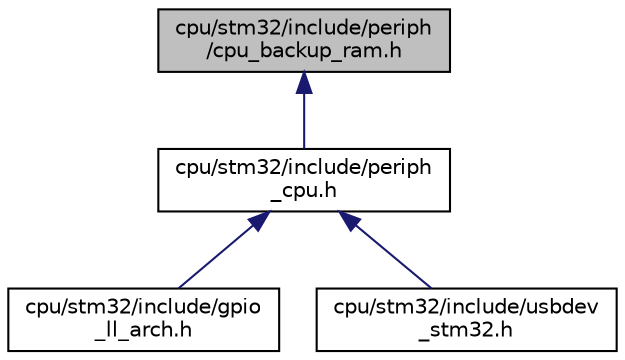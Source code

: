 digraph "cpu/stm32/include/periph/cpu_backup_ram.h"
{
 // LATEX_PDF_SIZE
  edge [fontname="Helvetica",fontsize="10",labelfontname="Helvetica",labelfontsize="10"];
  node [fontname="Helvetica",fontsize="10",shape=record];
  Node1 [label="cpu/stm32/include/periph\l/cpu_backup_ram.h",height=0.2,width=0.4,color="black", fillcolor="grey75", style="filled", fontcolor="black",tooltip="Backup SRAM CPU specific definitions for the STM32 family."];
  Node1 -> Node2 [dir="back",color="midnightblue",fontsize="10",style="solid",fontname="Helvetica"];
  Node2 [label="cpu/stm32/include/periph\l_cpu.h",height=0.2,width=0.4,color="black", fillcolor="white", style="filled",URL="$stm32_2include_2periph__cpu_8h.html",tooltip="Shared CPU specific definitions for the STM32 family."];
  Node2 -> Node3 [dir="back",color="midnightblue",fontsize="10",style="solid",fontname="Helvetica"];
  Node3 [label="cpu/stm32/include/gpio\l_ll_arch.h",height=0.2,width=0.4,color="black", fillcolor="white", style="filled",URL="$stm32_2include_2gpio__ll__arch_8h.html",tooltip="CPU specific part of the Peripheral GPIO Low-Level API."];
  Node2 -> Node4 [dir="back",color="midnightblue",fontsize="10",style="solid",fontname="Helvetica"];
  Node4 [label="cpu/stm32/include/usbdev\l_stm32.h",height=0.2,width=0.4,color="black", fillcolor="white", style="filled",URL="$usbdev__stm32_8h.html",tooltip="USB interface functions for the stm32 OTG FS/HS class devices."];
}
